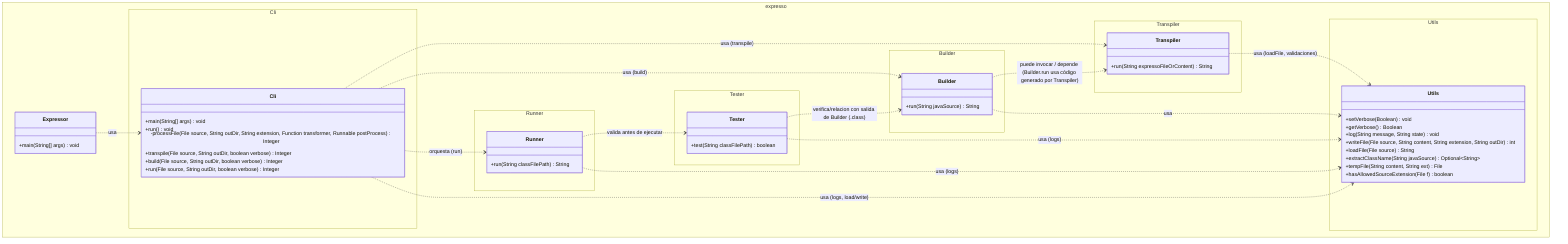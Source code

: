 classDiagram
%% =======================
%% Paquetes / namespaces 
%% =======================

namespace expresso{
  class Expressor {
    +main(String[] args) void
  }
}

namespace expresso.Cli {
  class Cli {
    +main(String[] args) void
    +run() void
    -processFile(File source, String outDir, String extension, Function<String,String> transformer, Runnable postProcess) Integer
    +transpile(File source, String outDir, boolean verbose) Integer
    +build(File source, String outDir, boolean verbose) Integer
    +run(File source, String outDir, boolean verbose) Integer
  }
}

namespace expresso.Transpiler {
  class Transpiler {
    +run(String expressoFileOrContent) String
  }
}

namespace expresso.Builder {
  class Builder {
    +run(String javaSource) String
  }
}

namespace expresso.Runner {
  class Runner {
    +run(String classFilePath) String
  }
}

namespace expresso.Tester {
  class Tester {
    +test(String classFilePath) boolean
  }
}

namespace expresso.Utils {
  class Utils {
    +setVerbose(Boolean) void
    +getVerbose() Boolean
    +log(String message, String state) void
    +writeFile(File source, String content, String extension, String outDir) int
    +loadFile(File source) String
    +extractClassName(String javaSource) Optional~String~
    +tempFile(String content, String ext) File
    +hasAllowedSourceExtension(File f) boolean
  }
}

%% =======================
%% Relaciones internas 
%% =======================
Expressor ..> Cli : usa
Cli ..> Transpiler : usa (transpile)
Cli ..> Builder : usa (build)
Cli ..> Runner : orquesta (run)
Cli ..> Utils : usa (logs, load/write)

Builder ..> Transpiler : puede invocar / depende (Builder.run usa código generado por Transpiler)
Builder ..> Utils : usa

Transpiler ..> Utils : usa (loadFile, validaciones)
Runner ..> Tester : valida antes de ejecutar
Tester ..> Builder : verifica/relacion con salida de Builder (.class)
Tester ..> Utils : usa (logs)
Runner ..> Utils : usa (logs)